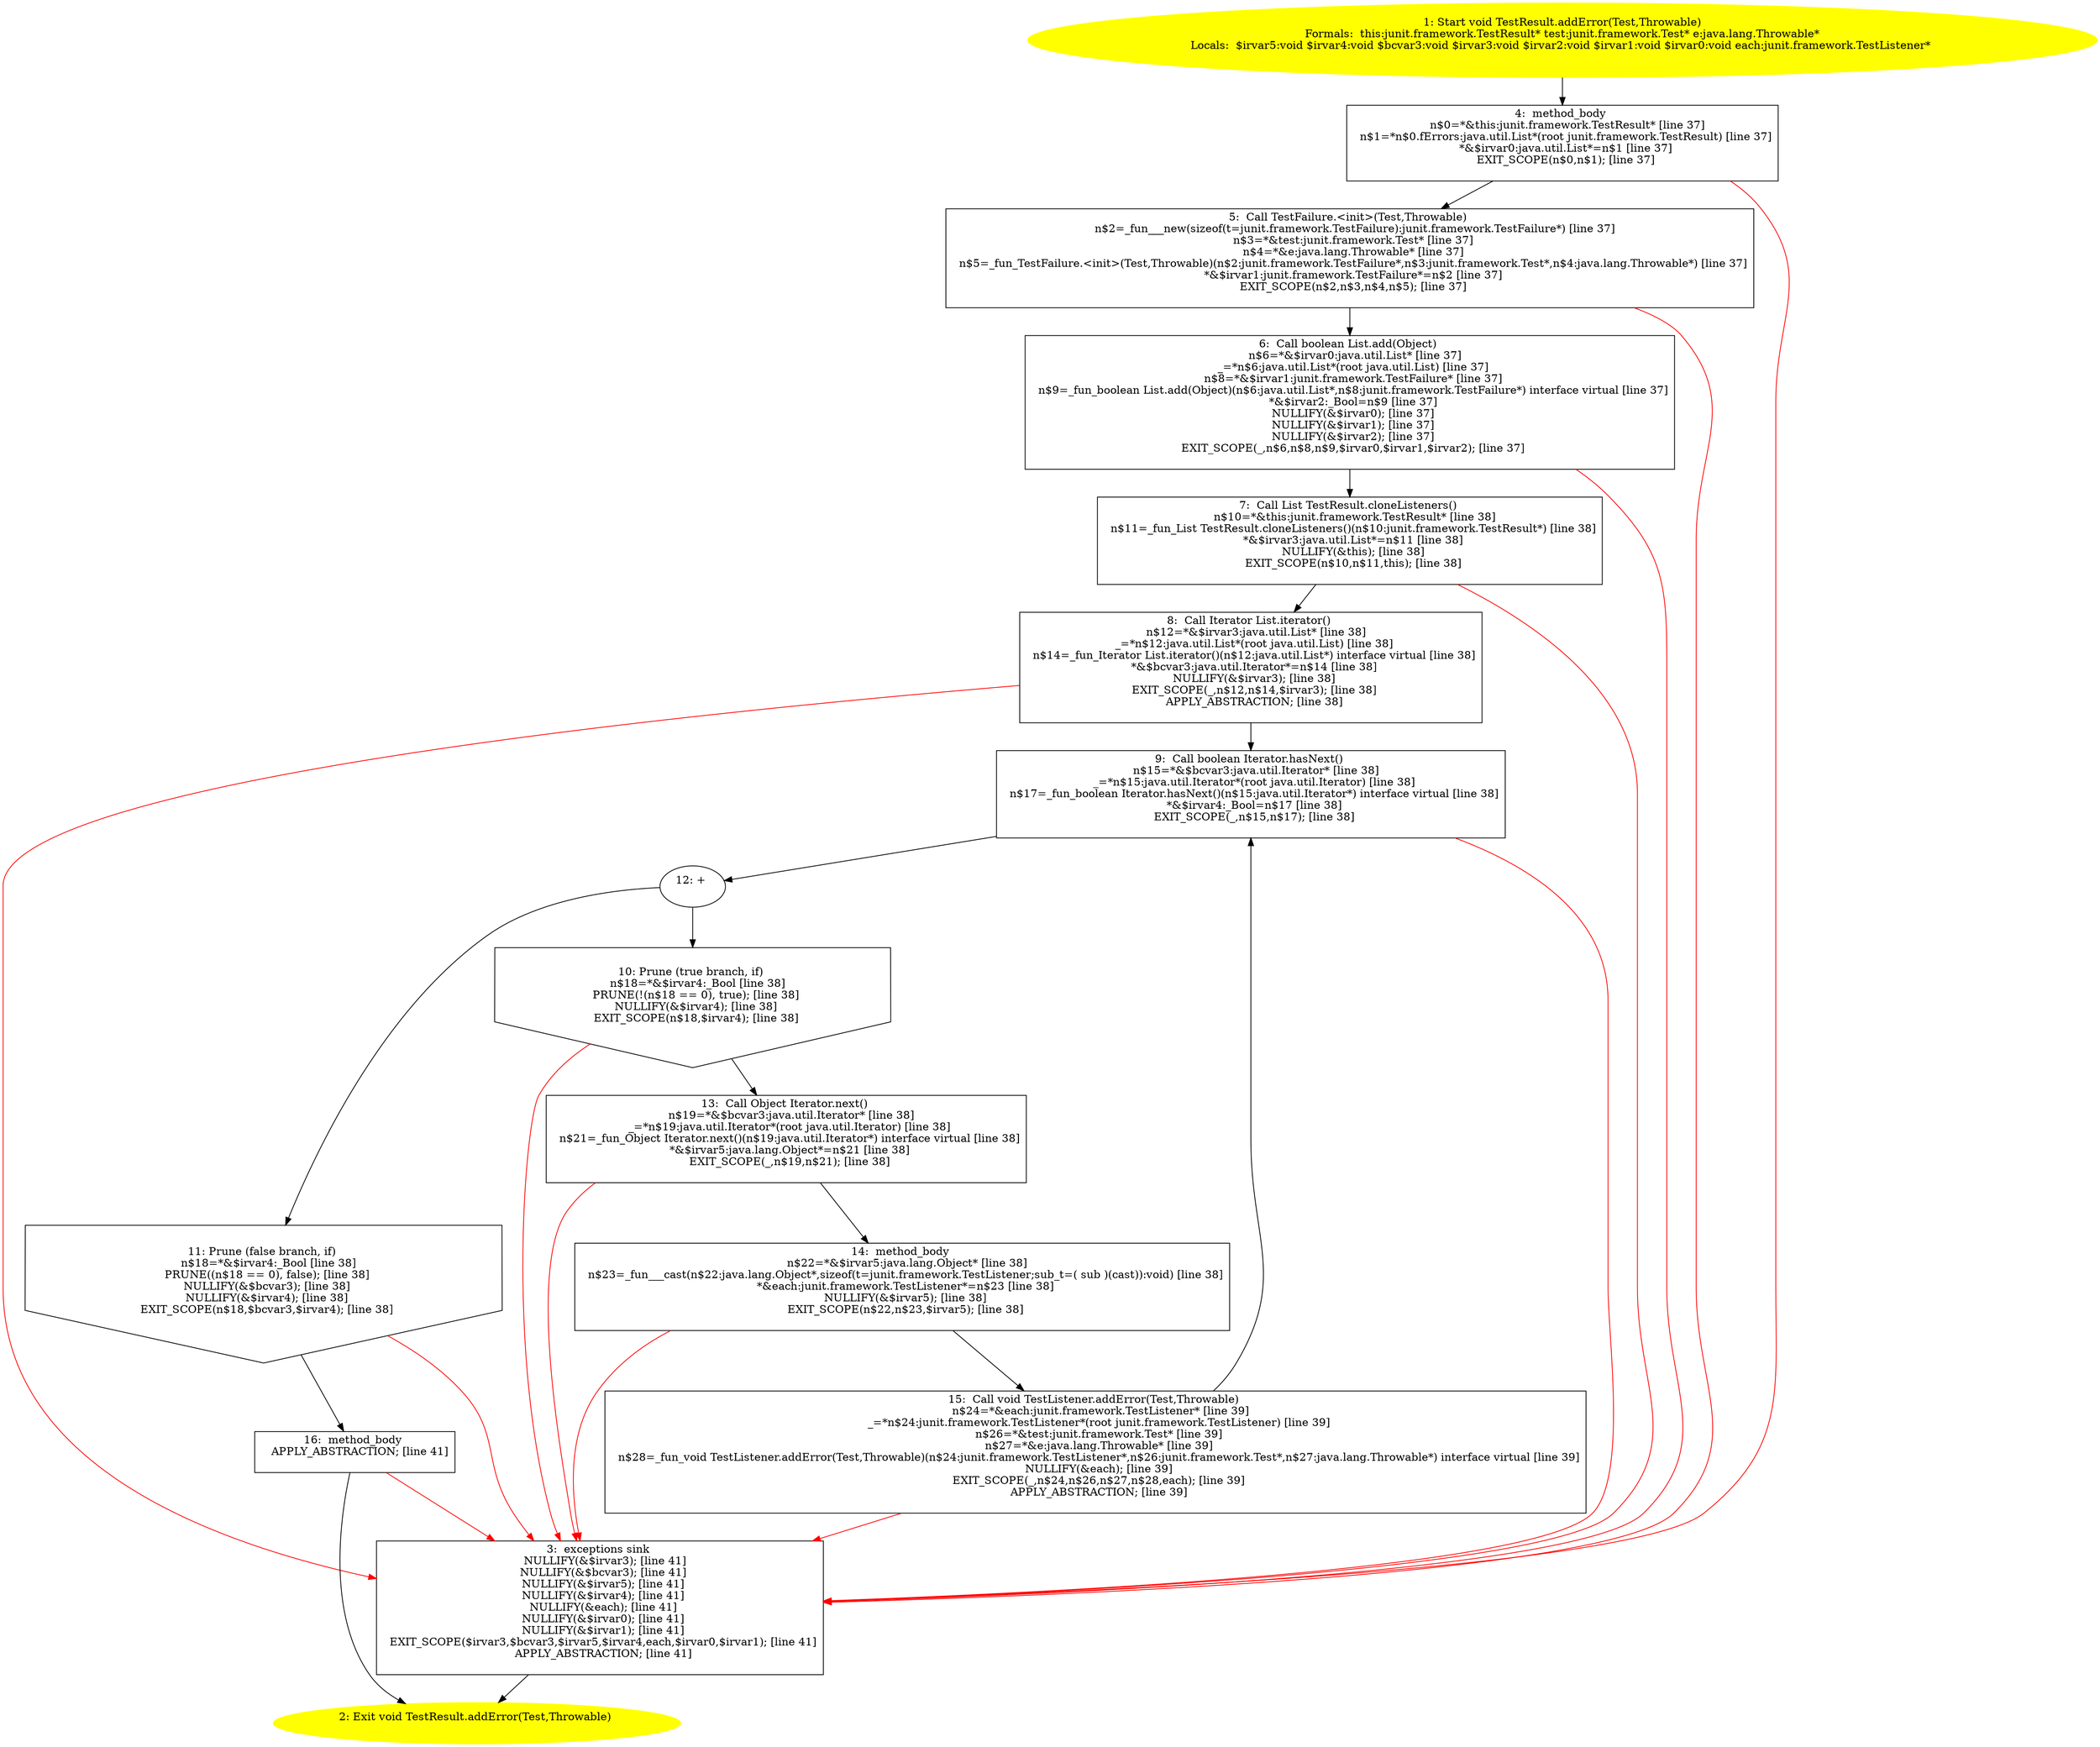 /* @generated */
digraph cfg {
"junit.framework.TestResult.addError(junit.framework.Test,java.lang.Throwable):void.3f863ad00de5c1fd454f1eca443b00d7_1" [label="1: Start void TestResult.addError(Test,Throwable)\nFormals:  this:junit.framework.TestResult* test:junit.framework.Test* e:java.lang.Throwable*\nLocals:  $irvar5:void $irvar4:void $bcvar3:void $irvar3:void $irvar2:void $irvar1:void $irvar0:void each:junit.framework.TestListener* \n  " color=yellow style=filled]
	

	 "junit.framework.TestResult.addError(junit.framework.Test,java.lang.Throwable):void.3f863ad00de5c1fd454f1eca443b00d7_1" -> "junit.framework.TestResult.addError(junit.framework.Test,java.lang.Throwable):void.3f863ad00de5c1fd454f1eca443b00d7_4" ;
"junit.framework.TestResult.addError(junit.framework.Test,java.lang.Throwable):void.3f863ad00de5c1fd454f1eca443b00d7_2" [label="2: Exit void TestResult.addError(Test,Throwable) \n  " color=yellow style=filled]
	

"junit.framework.TestResult.addError(junit.framework.Test,java.lang.Throwable):void.3f863ad00de5c1fd454f1eca443b00d7_3" [label="3:  exceptions sink \n   NULLIFY(&$irvar3); [line 41]\n  NULLIFY(&$bcvar3); [line 41]\n  NULLIFY(&$irvar5); [line 41]\n  NULLIFY(&$irvar4); [line 41]\n  NULLIFY(&each); [line 41]\n  NULLIFY(&$irvar0); [line 41]\n  NULLIFY(&$irvar1); [line 41]\n  EXIT_SCOPE($irvar3,$bcvar3,$irvar5,$irvar4,each,$irvar0,$irvar1); [line 41]\n  APPLY_ABSTRACTION; [line 41]\n " shape="box"]
	

	 "junit.framework.TestResult.addError(junit.framework.Test,java.lang.Throwable):void.3f863ad00de5c1fd454f1eca443b00d7_3" -> "junit.framework.TestResult.addError(junit.framework.Test,java.lang.Throwable):void.3f863ad00de5c1fd454f1eca443b00d7_2" ;
"junit.framework.TestResult.addError(junit.framework.Test,java.lang.Throwable):void.3f863ad00de5c1fd454f1eca443b00d7_4" [label="4:  method_body \n   n$0=*&this:junit.framework.TestResult* [line 37]\n  n$1=*n$0.fErrors:java.util.List*(root junit.framework.TestResult) [line 37]\n  *&$irvar0:java.util.List*=n$1 [line 37]\n  EXIT_SCOPE(n$0,n$1); [line 37]\n " shape="box"]
	

	 "junit.framework.TestResult.addError(junit.framework.Test,java.lang.Throwable):void.3f863ad00de5c1fd454f1eca443b00d7_4" -> "junit.framework.TestResult.addError(junit.framework.Test,java.lang.Throwable):void.3f863ad00de5c1fd454f1eca443b00d7_5" ;
	 "junit.framework.TestResult.addError(junit.framework.Test,java.lang.Throwable):void.3f863ad00de5c1fd454f1eca443b00d7_4" -> "junit.framework.TestResult.addError(junit.framework.Test,java.lang.Throwable):void.3f863ad00de5c1fd454f1eca443b00d7_3" [color="red" ];
"junit.framework.TestResult.addError(junit.framework.Test,java.lang.Throwable):void.3f863ad00de5c1fd454f1eca443b00d7_5" [label="5:  Call TestFailure.<init>(Test,Throwable) \n   n$2=_fun___new(sizeof(t=junit.framework.TestFailure):junit.framework.TestFailure*) [line 37]\n  n$3=*&test:junit.framework.Test* [line 37]\n  n$4=*&e:java.lang.Throwable* [line 37]\n  n$5=_fun_TestFailure.<init>(Test,Throwable)(n$2:junit.framework.TestFailure*,n$3:junit.framework.Test*,n$4:java.lang.Throwable*) [line 37]\n  *&$irvar1:junit.framework.TestFailure*=n$2 [line 37]\n  EXIT_SCOPE(n$2,n$3,n$4,n$5); [line 37]\n " shape="box"]
	

	 "junit.framework.TestResult.addError(junit.framework.Test,java.lang.Throwable):void.3f863ad00de5c1fd454f1eca443b00d7_5" -> "junit.framework.TestResult.addError(junit.framework.Test,java.lang.Throwable):void.3f863ad00de5c1fd454f1eca443b00d7_6" ;
	 "junit.framework.TestResult.addError(junit.framework.Test,java.lang.Throwable):void.3f863ad00de5c1fd454f1eca443b00d7_5" -> "junit.framework.TestResult.addError(junit.framework.Test,java.lang.Throwable):void.3f863ad00de5c1fd454f1eca443b00d7_3" [color="red" ];
"junit.framework.TestResult.addError(junit.framework.Test,java.lang.Throwable):void.3f863ad00de5c1fd454f1eca443b00d7_6" [label="6:  Call boolean List.add(Object) \n   n$6=*&$irvar0:java.util.List* [line 37]\n  _=*n$6:java.util.List*(root java.util.List) [line 37]\n  n$8=*&$irvar1:junit.framework.TestFailure* [line 37]\n  n$9=_fun_boolean List.add(Object)(n$6:java.util.List*,n$8:junit.framework.TestFailure*) interface virtual [line 37]\n  *&$irvar2:_Bool=n$9 [line 37]\n  NULLIFY(&$irvar0); [line 37]\n  NULLIFY(&$irvar1); [line 37]\n  NULLIFY(&$irvar2); [line 37]\n  EXIT_SCOPE(_,n$6,n$8,n$9,$irvar0,$irvar1,$irvar2); [line 37]\n " shape="box"]
	

	 "junit.framework.TestResult.addError(junit.framework.Test,java.lang.Throwable):void.3f863ad00de5c1fd454f1eca443b00d7_6" -> "junit.framework.TestResult.addError(junit.framework.Test,java.lang.Throwable):void.3f863ad00de5c1fd454f1eca443b00d7_7" ;
	 "junit.framework.TestResult.addError(junit.framework.Test,java.lang.Throwable):void.3f863ad00de5c1fd454f1eca443b00d7_6" -> "junit.framework.TestResult.addError(junit.framework.Test,java.lang.Throwable):void.3f863ad00de5c1fd454f1eca443b00d7_3" [color="red" ];
"junit.framework.TestResult.addError(junit.framework.Test,java.lang.Throwable):void.3f863ad00de5c1fd454f1eca443b00d7_7" [label="7:  Call List TestResult.cloneListeners() \n   n$10=*&this:junit.framework.TestResult* [line 38]\n  n$11=_fun_List TestResult.cloneListeners()(n$10:junit.framework.TestResult*) [line 38]\n  *&$irvar3:java.util.List*=n$11 [line 38]\n  NULLIFY(&this); [line 38]\n  EXIT_SCOPE(n$10,n$11,this); [line 38]\n " shape="box"]
	

	 "junit.framework.TestResult.addError(junit.framework.Test,java.lang.Throwable):void.3f863ad00de5c1fd454f1eca443b00d7_7" -> "junit.framework.TestResult.addError(junit.framework.Test,java.lang.Throwable):void.3f863ad00de5c1fd454f1eca443b00d7_8" ;
	 "junit.framework.TestResult.addError(junit.framework.Test,java.lang.Throwable):void.3f863ad00de5c1fd454f1eca443b00d7_7" -> "junit.framework.TestResult.addError(junit.framework.Test,java.lang.Throwable):void.3f863ad00de5c1fd454f1eca443b00d7_3" [color="red" ];
"junit.framework.TestResult.addError(junit.framework.Test,java.lang.Throwable):void.3f863ad00de5c1fd454f1eca443b00d7_8" [label="8:  Call Iterator List.iterator() \n   n$12=*&$irvar3:java.util.List* [line 38]\n  _=*n$12:java.util.List*(root java.util.List) [line 38]\n  n$14=_fun_Iterator List.iterator()(n$12:java.util.List*) interface virtual [line 38]\n  *&$bcvar3:java.util.Iterator*=n$14 [line 38]\n  NULLIFY(&$irvar3); [line 38]\n  EXIT_SCOPE(_,n$12,n$14,$irvar3); [line 38]\n  APPLY_ABSTRACTION; [line 38]\n " shape="box"]
	

	 "junit.framework.TestResult.addError(junit.framework.Test,java.lang.Throwable):void.3f863ad00de5c1fd454f1eca443b00d7_8" -> "junit.framework.TestResult.addError(junit.framework.Test,java.lang.Throwable):void.3f863ad00de5c1fd454f1eca443b00d7_9" ;
	 "junit.framework.TestResult.addError(junit.framework.Test,java.lang.Throwable):void.3f863ad00de5c1fd454f1eca443b00d7_8" -> "junit.framework.TestResult.addError(junit.framework.Test,java.lang.Throwable):void.3f863ad00de5c1fd454f1eca443b00d7_3" [color="red" ];
"junit.framework.TestResult.addError(junit.framework.Test,java.lang.Throwable):void.3f863ad00de5c1fd454f1eca443b00d7_9" [label="9:  Call boolean Iterator.hasNext() \n   n$15=*&$bcvar3:java.util.Iterator* [line 38]\n  _=*n$15:java.util.Iterator*(root java.util.Iterator) [line 38]\n  n$17=_fun_boolean Iterator.hasNext()(n$15:java.util.Iterator*) interface virtual [line 38]\n  *&$irvar4:_Bool=n$17 [line 38]\n  EXIT_SCOPE(_,n$15,n$17); [line 38]\n " shape="box"]
	

	 "junit.framework.TestResult.addError(junit.framework.Test,java.lang.Throwable):void.3f863ad00de5c1fd454f1eca443b00d7_9" -> "junit.framework.TestResult.addError(junit.framework.Test,java.lang.Throwable):void.3f863ad00de5c1fd454f1eca443b00d7_12" ;
	 "junit.framework.TestResult.addError(junit.framework.Test,java.lang.Throwable):void.3f863ad00de5c1fd454f1eca443b00d7_9" -> "junit.framework.TestResult.addError(junit.framework.Test,java.lang.Throwable):void.3f863ad00de5c1fd454f1eca443b00d7_3" [color="red" ];
"junit.framework.TestResult.addError(junit.framework.Test,java.lang.Throwable):void.3f863ad00de5c1fd454f1eca443b00d7_10" [label="10: Prune (true branch, if) \n   n$18=*&$irvar4:_Bool [line 38]\n  PRUNE(!(n$18 == 0), true); [line 38]\n  NULLIFY(&$irvar4); [line 38]\n  EXIT_SCOPE(n$18,$irvar4); [line 38]\n " shape="invhouse"]
	

	 "junit.framework.TestResult.addError(junit.framework.Test,java.lang.Throwable):void.3f863ad00de5c1fd454f1eca443b00d7_10" -> "junit.framework.TestResult.addError(junit.framework.Test,java.lang.Throwable):void.3f863ad00de5c1fd454f1eca443b00d7_13" ;
	 "junit.framework.TestResult.addError(junit.framework.Test,java.lang.Throwable):void.3f863ad00de5c1fd454f1eca443b00d7_10" -> "junit.framework.TestResult.addError(junit.framework.Test,java.lang.Throwable):void.3f863ad00de5c1fd454f1eca443b00d7_3" [color="red" ];
"junit.framework.TestResult.addError(junit.framework.Test,java.lang.Throwable):void.3f863ad00de5c1fd454f1eca443b00d7_11" [label="11: Prune (false branch, if) \n   n$18=*&$irvar4:_Bool [line 38]\n  PRUNE((n$18 == 0), false); [line 38]\n  NULLIFY(&$bcvar3); [line 38]\n  NULLIFY(&$irvar4); [line 38]\n  EXIT_SCOPE(n$18,$bcvar3,$irvar4); [line 38]\n " shape="invhouse"]
	

	 "junit.framework.TestResult.addError(junit.framework.Test,java.lang.Throwable):void.3f863ad00de5c1fd454f1eca443b00d7_11" -> "junit.framework.TestResult.addError(junit.framework.Test,java.lang.Throwable):void.3f863ad00de5c1fd454f1eca443b00d7_16" ;
	 "junit.framework.TestResult.addError(junit.framework.Test,java.lang.Throwable):void.3f863ad00de5c1fd454f1eca443b00d7_11" -> "junit.framework.TestResult.addError(junit.framework.Test,java.lang.Throwable):void.3f863ad00de5c1fd454f1eca443b00d7_3" [color="red" ];
"junit.framework.TestResult.addError(junit.framework.Test,java.lang.Throwable):void.3f863ad00de5c1fd454f1eca443b00d7_12" [label="12: + \n  " ]
	

	 "junit.framework.TestResult.addError(junit.framework.Test,java.lang.Throwable):void.3f863ad00de5c1fd454f1eca443b00d7_12" -> "junit.framework.TestResult.addError(junit.framework.Test,java.lang.Throwable):void.3f863ad00de5c1fd454f1eca443b00d7_10" ;
	 "junit.framework.TestResult.addError(junit.framework.Test,java.lang.Throwable):void.3f863ad00de5c1fd454f1eca443b00d7_12" -> "junit.framework.TestResult.addError(junit.framework.Test,java.lang.Throwable):void.3f863ad00de5c1fd454f1eca443b00d7_11" ;
"junit.framework.TestResult.addError(junit.framework.Test,java.lang.Throwable):void.3f863ad00de5c1fd454f1eca443b00d7_13" [label="13:  Call Object Iterator.next() \n   n$19=*&$bcvar3:java.util.Iterator* [line 38]\n  _=*n$19:java.util.Iterator*(root java.util.Iterator) [line 38]\n  n$21=_fun_Object Iterator.next()(n$19:java.util.Iterator*) interface virtual [line 38]\n  *&$irvar5:java.lang.Object*=n$21 [line 38]\n  EXIT_SCOPE(_,n$19,n$21); [line 38]\n " shape="box"]
	

	 "junit.framework.TestResult.addError(junit.framework.Test,java.lang.Throwable):void.3f863ad00de5c1fd454f1eca443b00d7_13" -> "junit.framework.TestResult.addError(junit.framework.Test,java.lang.Throwable):void.3f863ad00de5c1fd454f1eca443b00d7_14" ;
	 "junit.framework.TestResult.addError(junit.framework.Test,java.lang.Throwable):void.3f863ad00de5c1fd454f1eca443b00d7_13" -> "junit.framework.TestResult.addError(junit.framework.Test,java.lang.Throwable):void.3f863ad00de5c1fd454f1eca443b00d7_3" [color="red" ];
"junit.framework.TestResult.addError(junit.framework.Test,java.lang.Throwable):void.3f863ad00de5c1fd454f1eca443b00d7_14" [label="14:  method_body \n   n$22=*&$irvar5:java.lang.Object* [line 38]\n  n$23=_fun___cast(n$22:java.lang.Object*,sizeof(t=junit.framework.TestListener;sub_t=( sub )(cast)):void) [line 38]\n  *&each:junit.framework.TestListener*=n$23 [line 38]\n  NULLIFY(&$irvar5); [line 38]\n  EXIT_SCOPE(n$22,n$23,$irvar5); [line 38]\n " shape="box"]
	

	 "junit.framework.TestResult.addError(junit.framework.Test,java.lang.Throwable):void.3f863ad00de5c1fd454f1eca443b00d7_14" -> "junit.framework.TestResult.addError(junit.framework.Test,java.lang.Throwable):void.3f863ad00de5c1fd454f1eca443b00d7_15" ;
	 "junit.framework.TestResult.addError(junit.framework.Test,java.lang.Throwable):void.3f863ad00de5c1fd454f1eca443b00d7_14" -> "junit.framework.TestResult.addError(junit.framework.Test,java.lang.Throwable):void.3f863ad00de5c1fd454f1eca443b00d7_3" [color="red" ];
"junit.framework.TestResult.addError(junit.framework.Test,java.lang.Throwable):void.3f863ad00de5c1fd454f1eca443b00d7_15" [label="15:  Call void TestListener.addError(Test,Throwable) \n   n$24=*&each:junit.framework.TestListener* [line 39]\n  _=*n$24:junit.framework.TestListener*(root junit.framework.TestListener) [line 39]\n  n$26=*&test:junit.framework.Test* [line 39]\n  n$27=*&e:java.lang.Throwable* [line 39]\n  n$28=_fun_void TestListener.addError(Test,Throwable)(n$24:junit.framework.TestListener*,n$26:junit.framework.Test*,n$27:java.lang.Throwable*) interface virtual [line 39]\n  NULLIFY(&each); [line 39]\n  EXIT_SCOPE(_,n$24,n$26,n$27,n$28,each); [line 39]\n  APPLY_ABSTRACTION; [line 39]\n " shape="box"]
	

	 "junit.framework.TestResult.addError(junit.framework.Test,java.lang.Throwable):void.3f863ad00de5c1fd454f1eca443b00d7_15" -> "junit.framework.TestResult.addError(junit.framework.Test,java.lang.Throwable):void.3f863ad00de5c1fd454f1eca443b00d7_9" ;
	 "junit.framework.TestResult.addError(junit.framework.Test,java.lang.Throwable):void.3f863ad00de5c1fd454f1eca443b00d7_15" -> "junit.framework.TestResult.addError(junit.framework.Test,java.lang.Throwable):void.3f863ad00de5c1fd454f1eca443b00d7_3" [color="red" ];
"junit.framework.TestResult.addError(junit.framework.Test,java.lang.Throwable):void.3f863ad00de5c1fd454f1eca443b00d7_16" [label="16:  method_body \n   APPLY_ABSTRACTION; [line 41]\n " shape="box"]
	

	 "junit.framework.TestResult.addError(junit.framework.Test,java.lang.Throwable):void.3f863ad00de5c1fd454f1eca443b00d7_16" -> "junit.framework.TestResult.addError(junit.framework.Test,java.lang.Throwable):void.3f863ad00de5c1fd454f1eca443b00d7_2" ;
	 "junit.framework.TestResult.addError(junit.framework.Test,java.lang.Throwable):void.3f863ad00de5c1fd454f1eca443b00d7_16" -> "junit.framework.TestResult.addError(junit.framework.Test,java.lang.Throwable):void.3f863ad00de5c1fd454f1eca443b00d7_3" [color="red" ];
}
